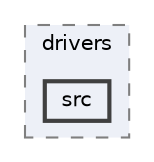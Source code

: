digraph "build/modules/hal_nordic/nrfx/CMakeFiles/modules__hal_nordic__nrfx.dir/home/rt/ncs/modules/hal/nordic/nrfx/drivers/src"
{
 // LATEX_PDF_SIZE
  bgcolor="transparent";
  edge [fontname=Helvetica,fontsize=10,labelfontname=Helvetica,labelfontsize=10];
  node [fontname=Helvetica,fontsize=10,shape=box,height=0.2,width=0.4];
  compound=true
  subgraph clusterdir_70c5db34fe5f594c9be569db1cb4fc71 {
    graph [ bgcolor="#edf0f7", pencolor="grey50", label="drivers", fontname=Helvetica,fontsize=10 style="filled,dashed", URL="dir_70c5db34fe5f594c9be569db1cb4fc71.html",tooltip=""]
  dir_34f27c14b4f53e70fed3acb1e6f0426a [label="src", fillcolor="#edf0f7", color="grey25", style="filled,bold", URL="dir_34f27c14b4f53e70fed3acb1e6f0426a.html",tooltip=""];
  }
}
